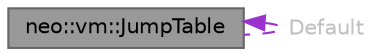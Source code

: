 digraph "neo::vm::JumpTable"
{
 // LATEX_PDF_SIZE
  bgcolor="transparent";
  edge [fontname=Helvetica,fontsize=10,labelfontname=Helvetica,labelfontsize=10];
  node [fontname=Helvetica,fontsize=10,shape=box,height=0.2,width=0.4];
  Node1 [id="Node000001",label="neo::vm::JumpTable",height=0.2,width=0.4,color="gray40", fillcolor="grey60", style="filled", fontcolor="black",tooltip="Represents a jump table for the VM."];
  Node1 -> Node1 [id="edge1_Node000001_Node000001",dir="back",color="darkorchid3",style="dashed",tooltip=" ",label=<<TABLE CELLBORDER="0" BORDER="0"><TR><TD VALIGN="top" ALIGN="LEFT" CELLPADDING="1" CELLSPACING="0">Default</TD></TR>
</TABLE>> ,fontcolor="grey" ];
}
